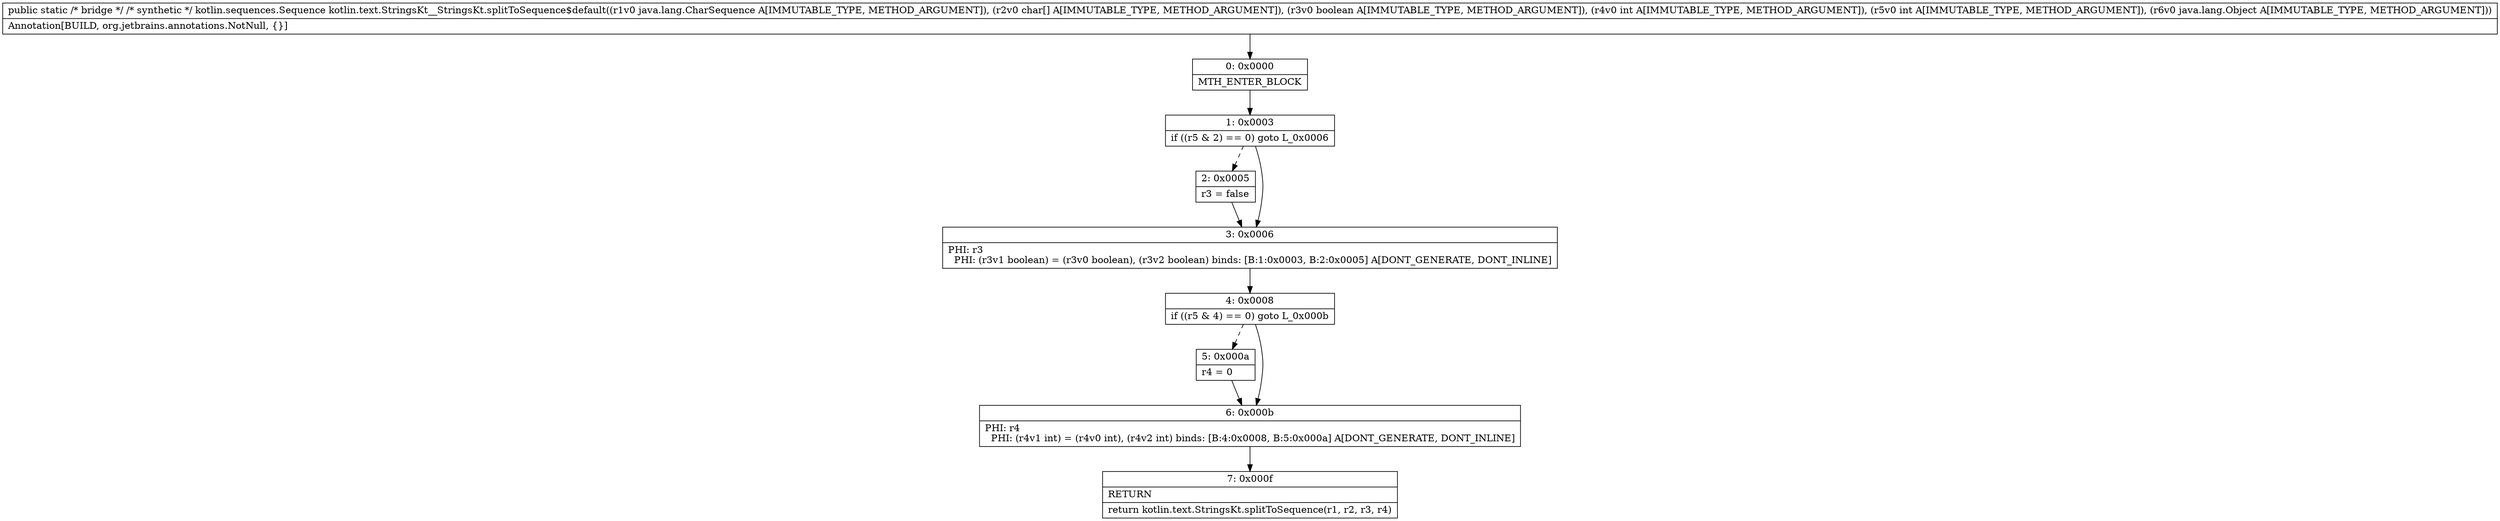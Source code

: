 digraph "CFG forkotlin.text.StringsKt__StringsKt.splitToSequence$default(Ljava\/lang\/CharSequence;[CZIILjava\/lang\/Object;)Lkotlin\/sequences\/Sequence;" {
Node_0 [shape=record,label="{0\:\ 0x0000|MTH_ENTER_BLOCK\l}"];
Node_1 [shape=record,label="{1\:\ 0x0003|if ((r5 & 2) == 0) goto L_0x0006\l}"];
Node_2 [shape=record,label="{2\:\ 0x0005|r3 = false\l}"];
Node_3 [shape=record,label="{3\:\ 0x0006|PHI: r3 \l  PHI: (r3v1 boolean) = (r3v0 boolean), (r3v2 boolean) binds: [B:1:0x0003, B:2:0x0005] A[DONT_GENERATE, DONT_INLINE]\l}"];
Node_4 [shape=record,label="{4\:\ 0x0008|if ((r5 & 4) == 0) goto L_0x000b\l}"];
Node_5 [shape=record,label="{5\:\ 0x000a|r4 = 0\l}"];
Node_6 [shape=record,label="{6\:\ 0x000b|PHI: r4 \l  PHI: (r4v1 int) = (r4v0 int), (r4v2 int) binds: [B:4:0x0008, B:5:0x000a] A[DONT_GENERATE, DONT_INLINE]\l}"];
Node_7 [shape=record,label="{7\:\ 0x000f|RETURN\l|return kotlin.text.StringsKt.splitToSequence(r1, r2, r3, r4)\l}"];
MethodNode[shape=record,label="{public static \/* bridge *\/ \/* synthetic *\/ kotlin.sequences.Sequence kotlin.text.StringsKt__StringsKt.splitToSequence$default((r1v0 java.lang.CharSequence A[IMMUTABLE_TYPE, METHOD_ARGUMENT]), (r2v0 char[] A[IMMUTABLE_TYPE, METHOD_ARGUMENT]), (r3v0 boolean A[IMMUTABLE_TYPE, METHOD_ARGUMENT]), (r4v0 int A[IMMUTABLE_TYPE, METHOD_ARGUMENT]), (r5v0 int A[IMMUTABLE_TYPE, METHOD_ARGUMENT]), (r6v0 java.lang.Object A[IMMUTABLE_TYPE, METHOD_ARGUMENT]))  | Annotation[BUILD, org.jetbrains.annotations.NotNull, \{\}]\l}"];
MethodNode -> Node_0;
Node_0 -> Node_1;
Node_1 -> Node_2[style=dashed];
Node_1 -> Node_3;
Node_2 -> Node_3;
Node_3 -> Node_4;
Node_4 -> Node_5[style=dashed];
Node_4 -> Node_6;
Node_5 -> Node_6;
Node_6 -> Node_7;
}

